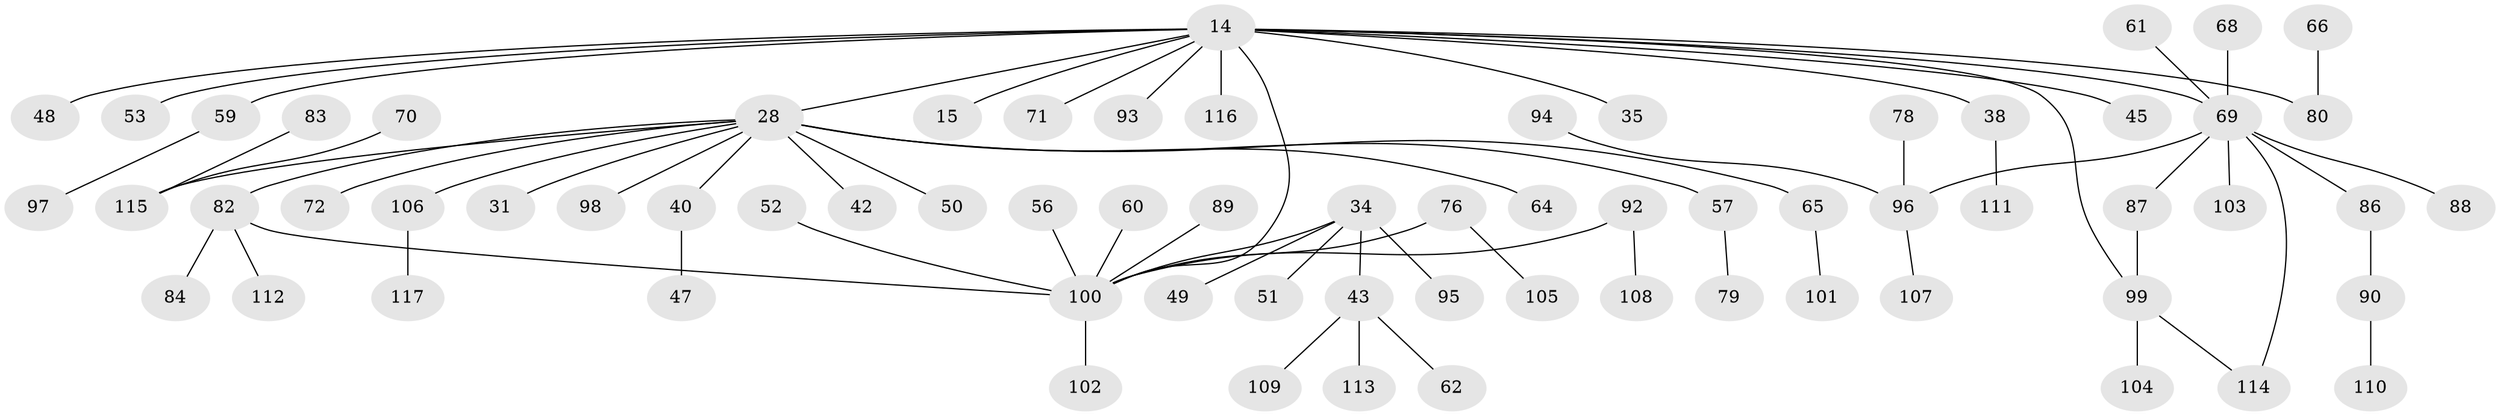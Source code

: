 // original degree distribution, {12: 0.008547008547008548, 9: 0.008547008547008548, 5: 0.042735042735042736, 2: 0.21367521367521367, 7: 0.02564102564102564, 8: 0.008547008547008548, 1: 0.5726495726495726, 4: 0.042735042735042736, 6: 0.008547008547008548, 3: 0.06837606837606838}
// Generated by graph-tools (version 1.1) at 2025/51/03/04/25 21:51:37]
// undirected, 70 vertices, 72 edges
graph export_dot {
graph [start="1"]
  node [color=gray90,style=filled];
  14 [super="+1"];
  15;
  28 [super="+21"];
  31 [super="+19"];
  34 [super="+10"];
  35;
  38;
  40;
  42;
  43;
  45;
  47;
  48;
  49;
  50;
  51;
  52;
  53;
  56;
  57;
  59;
  60;
  61;
  62;
  64;
  65 [super="+25+30+54"];
  66;
  68;
  69 [super="+16+46+9+58+24+39"];
  70;
  71;
  72 [super="+23"];
  76;
  78;
  79;
  80 [super="+44"];
  82 [super="+5+81+41"];
  83;
  84;
  86;
  87;
  88;
  89;
  90;
  92;
  93;
  94;
  95;
  96 [super="+20+33+55+63+74"];
  97;
  98;
  99 [super="+75"];
  100 [super="+8+67+13"];
  101;
  102;
  103;
  104;
  105;
  106 [super="+85+91"];
  107;
  108;
  109;
  110;
  111;
  112;
  113;
  114;
  115 [super="+22+77"];
  116;
  117;
  14 -- 35;
  14 -- 38;
  14 -- 45;
  14 -- 48;
  14 -- 93;
  14 -- 71;
  14 -- 15;
  14 -- 116;
  14 -- 53;
  14 -- 59;
  14 -- 28 [weight=2];
  14 -- 69 [weight=2];
  14 -- 80;
  14 -- 100;
  14 -- 99;
  28 -- 57;
  28 -- 64;
  28 -- 98;
  28 -- 40;
  28 -- 42;
  28 -- 50;
  28 -- 106;
  28 -- 82;
  28 -- 31;
  28 -- 115;
  28 -- 72;
  28 -- 65;
  34 -- 43;
  34 -- 49;
  34 -- 51;
  34 -- 95;
  34 -- 100;
  38 -- 111;
  40 -- 47;
  43 -- 62;
  43 -- 109;
  43 -- 113;
  52 -- 100;
  56 -- 100;
  57 -- 79;
  59 -- 97;
  60 -- 100;
  61 -- 69;
  65 -- 101;
  66 -- 80;
  68 -- 69;
  69 -- 88;
  69 -- 114;
  69 -- 86;
  69 -- 96;
  69 -- 103;
  69 -- 87;
  70 -- 115;
  76 -- 105;
  76 -- 100;
  78 -- 96;
  82 -- 84;
  82 -- 112;
  82 -- 100;
  83 -- 115;
  86 -- 90;
  87 -- 99;
  89 -- 100;
  90 -- 110;
  92 -- 108;
  92 -- 100;
  94 -- 96;
  96 -- 107;
  99 -- 114;
  99 -- 104;
  100 -- 102;
  106 -- 117;
}
